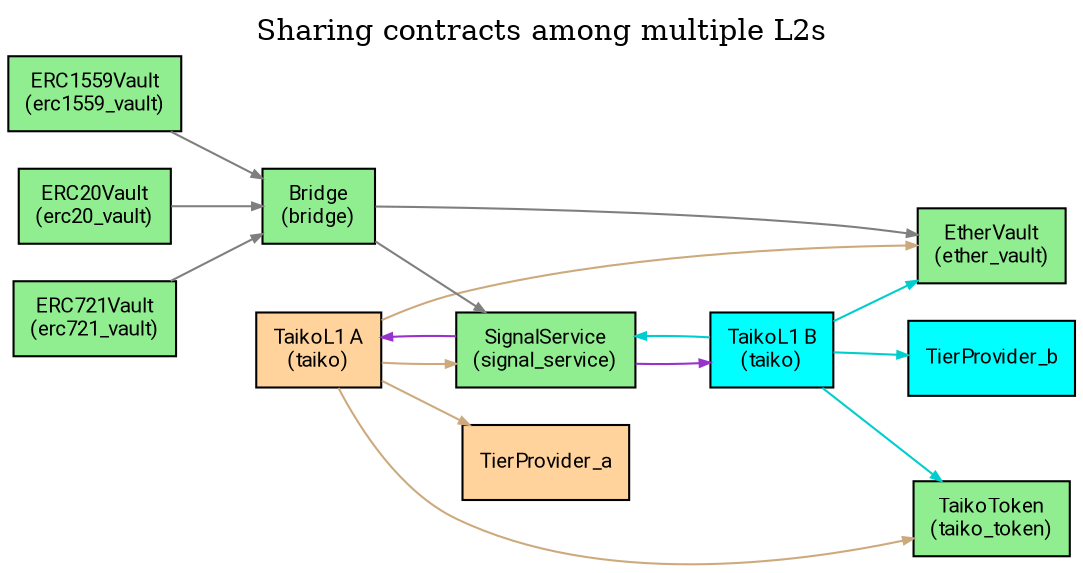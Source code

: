 digraph G {
  graph [rankdir=LR];
  node [shape=box, fontname="Roboto" fontsize=10]; 
  edge [arrowsize=0.5, color=gray50]; // Set the arrowhead type for all edges

  label="Sharing contracts among multiple L2s"; // Set the label for the entire graph
  labelloc="t"; // Place the label at the top


  taiko_a [label="TaikoL1 A\n(taiko)", style=filled, fillcolor=burlywood1]
  TierProvider_a [style=filled, fillcolor=burlywood1]

  taiko_b [label="TaikoL1 B\n(taiko)", style=filled, fillcolor=cyan]
  TierProvider_b [style=filled, fillcolor=cyan]

  // taiko_l2 [label="TaikoL2\n(n/a)"]
  erc1559_vault [label="ERC1559Vault\n(erc1559_vault)" style=filled, fillcolor=lightgreen]
  erc20_vault [label="ERC20Vault\n(erc20_vault)" style=filled, fillcolor=lightgreen]
  erc721_vault [label="ERC721Vault\n(erc721_vault)" style=filled, fillcolor=lightgreen]
  signal_service [label="SignalService\n(signal_service)" style=filled, fillcolor=lightgreen]
  taiko_token [label="TaikoToken\n(taiko_token)" style=filled, fillcolor=lightgreen]
  ether_vault [label="EtherVault\n(ether_vault)" style=filled, fillcolor=lightgreen]
  bridge [label="Bridge\n(bridge)" style=filled, fillcolor=lightgreen]

  erc1559_vault -> bridge;
  erc20_vault -> bridge;
  erc721_vault -> bridge;
  bridge -> ether_vault;
  bridge -> signal_service;

  taiko_a -> TierProvider_a [color=burlywood3];
  taiko_a -> signal_service [color=burlywood3];
  taiko_a -> taiko_token [color=burlywood3];
  taiko_a -> ether_vault [color=burlywood3];

  taiko_b -> TierProvider_b [color=cyan3];
  taiko_b -> signal_service [color=cyan3];
  taiko_b -> taiko_token [color=cyan3];
  taiko_b -> ether_vault [color=cyan3];

  signal_service -> taiko_a [color=darkorchid];
  signal_service -> taiko_b [color=darkorchid];
}

// dot -Tpdf contract_graph.dot -o contract_graph.pdf